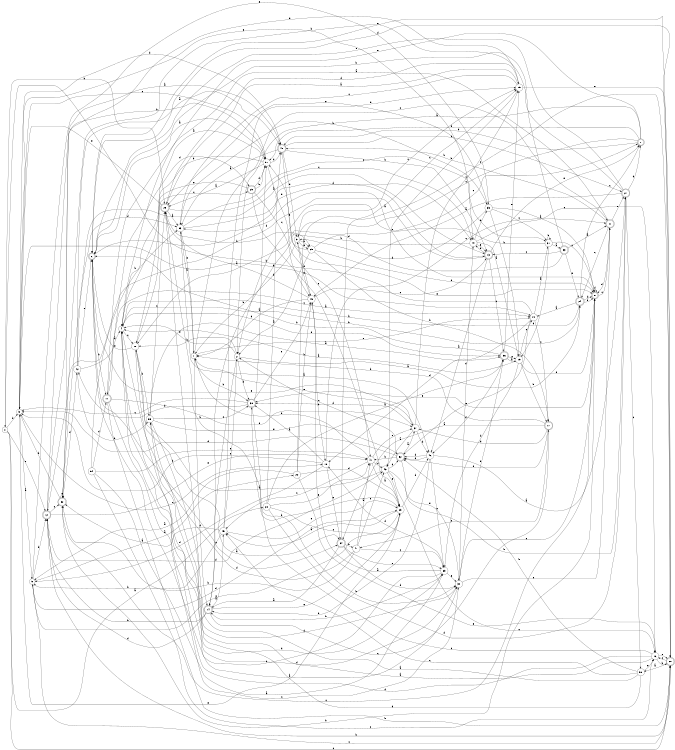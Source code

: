 digraph n45_1 {
__start0 [label="" shape="none"];

rankdir=LR;
size="8,5";

s0 [style="filled", color="black", fillcolor="white" shape="circle", label="0"];
s1 [style="filled", color="black", fillcolor="white" shape="circle", label="1"];
s2 [style="filled", color="black", fillcolor="white" shape="circle", label="2"];
s3 [style="filled", color="black", fillcolor="white" shape="circle", label="3"];
s4 [style="filled", color="black", fillcolor="white" shape="circle", label="4"];
s5 [style="filled", color="black", fillcolor="white" shape="circle", label="5"];
s6 [style="rounded,filled", color="black", fillcolor="white" shape="doublecircle", label="6"];
s7 [style="rounded,filled", color="black", fillcolor="white" shape="doublecircle", label="7"];
s8 [style="rounded,filled", color="black", fillcolor="white" shape="doublecircle", label="8"];
s9 [style="filled", color="black", fillcolor="white" shape="circle", label="9"];
s10 [style="filled", color="black", fillcolor="white" shape="circle", label="10"];
s11 [style="rounded,filled", color="black", fillcolor="white" shape="doublecircle", label="11"];
s12 [style="rounded,filled", color="black", fillcolor="white" shape="doublecircle", label="12"];
s13 [style="rounded,filled", color="black", fillcolor="white" shape="doublecircle", label="13"];
s14 [style="rounded,filled", color="black", fillcolor="white" shape="doublecircle", label="14"];
s15 [style="filled", color="black", fillcolor="white" shape="circle", label="15"];
s16 [style="filled", color="black", fillcolor="white" shape="circle", label="16"];
s17 [style="rounded,filled", color="black", fillcolor="white" shape="doublecircle", label="17"];
s18 [style="filled", color="black", fillcolor="white" shape="circle", label="18"];
s19 [style="filled", color="black", fillcolor="white" shape="circle", label="19"];
s20 [style="rounded,filled", color="black", fillcolor="white" shape="doublecircle", label="20"];
s21 [style="rounded,filled", color="black", fillcolor="white" shape="doublecircle", label="21"];
s22 [style="filled", color="black", fillcolor="white" shape="circle", label="22"];
s23 [style="filled", color="black", fillcolor="white" shape="circle", label="23"];
s24 [style="rounded,filled", color="black", fillcolor="white" shape="doublecircle", label="24"];
s25 [style="filled", color="black", fillcolor="white" shape="circle", label="25"];
s26 [style="rounded,filled", color="black", fillcolor="white" shape="doublecircle", label="26"];
s27 [style="rounded,filled", color="black", fillcolor="white" shape="doublecircle", label="27"];
s28 [style="filled", color="black", fillcolor="white" shape="circle", label="28"];
s29 [style="rounded,filled", color="black", fillcolor="white" shape="doublecircle", label="29"];
s30 [style="filled", color="black", fillcolor="white" shape="circle", label="30"];
s31 [style="filled", color="black", fillcolor="white" shape="circle", label="31"];
s32 [style="rounded,filled", color="black", fillcolor="white" shape="doublecircle", label="32"];
s33 [style="rounded,filled", color="black", fillcolor="white" shape="doublecircle", label="33"];
s34 [style="rounded,filled", color="black", fillcolor="white" shape="doublecircle", label="34"];
s35 [style="filled", color="black", fillcolor="white" shape="circle", label="35"];
s36 [style="rounded,filled", color="black", fillcolor="white" shape="doublecircle", label="36"];
s37 [style="filled", color="black", fillcolor="white" shape="circle", label="37"];
s38 [style="rounded,filled", color="black", fillcolor="white" shape="doublecircle", label="38"];
s39 [style="filled", color="black", fillcolor="white" shape="circle", label="39"];
s40 [style="filled", color="black", fillcolor="white" shape="circle", label="40"];
s41 [style="filled", color="black", fillcolor="white" shape="circle", label="41"];
s42 [style="filled", color="black", fillcolor="white" shape="circle", label="42"];
s43 [style="filled", color="black", fillcolor="white" shape="circle", label="43"];
s44 [style="filled", color="black", fillcolor="white" shape="circle", label="44"];
s45 [style="filled", color="black", fillcolor="white" shape="circle", label="45"];
s46 [style="filled", color="black", fillcolor="white" shape="circle", label="46"];
s47 [style="filled", color="black", fillcolor="white" shape="circle", label="47"];
s48 [style="rounded,filled", color="black", fillcolor="white" shape="doublecircle", label="48"];
s49 [style="filled", color="black", fillcolor="white" shape="circle", label="49"];
s50 [style="filled", color="black", fillcolor="white" shape="circle", label="50"];
s51 [style="filled", color="black", fillcolor="white" shape="circle", label="51"];
s52 [style="rounded,filled", color="black", fillcolor="white" shape="doublecircle", label="52"];
s53 [style="filled", color="black", fillcolor="white" shape="circle", label="53"];
s54 [style="filled", color="black", fillcolor="white" shape="circle", label="54"];
s55 [style="filled", color="black", fillcolor="white" shape="circle", label="55"];
s0 -> s28 [label="a"];
s0 -> s26 [label="b"];
s0 -> s20 [label="c"];
s0 -> s5 [label="d"];
s0 -> s12 [label="e"];
s1 -> s53 [label="a"];
s1 -> s38 [label="b"];
s1 -> s21 [label="c"];
s1 -> s14 [label="d"];
s1 -> s44 [label="e"];
s2 -> s24 [label="a"];
s2 -> s10 [label="b"];
s2 -> s14 [label="c"];
s2 -> s38 [label="d"];
s2 -> s4 [label="e"];
s3 -> s25 [label="a"];
s3 -> s1 [label="b"];
s3 -> s15 [label="c"];
s3 -> s49 [label="d"];
s3 -> s25 [label="e"];
s4 -> s51 [label="a"];
s4 -> s24 [label="b"];
s4 -> s10 [label="c"];
s4 -> s39 [label="d"];
s4 -> s36 [label="e"];
s5 -> s9 [label="a"];
s5 -> s44 [label="b"];
s5 -> s18 [label="c"];
s5 -> s48 [label="d"];
s5 -> s40 [label="e"];
s6 -> s51 [label="a"];
s6 -> s11 [label="b"];
s6 -> s34 [label="c"];
s6 -> s40 [label="d"];
s6 -> s37 [label="e"];
s7 -> s2 [label="a"];
s7 -> s48 [label="b"];
s7 -> s3 [label="c"];
s7 -> s51 [label="d"];
s7 -> s4 [label="e"];
s8 -> s53 [label="a"];
s8 -> s32 [label="b"];
s8 -> s21 [label="c"];
s8 -> s8 [label="d"];
s8 -> s38 [label="e"];
s9 -> s22 [label="a"];
s9 -> s12 [label="b"];
s9 -> s20 [label="c"];
s9 -> s23 [label="d"];
s9 -> s35 [label="e"];
s10 -> s34 [label="a"];
s10 -> s55 [label="b"];
s10 -> s29 [label="c"];
s10 -> s30 [label="d"];
s10 -> s6 [label="e"];
s11 -> s4 [label="a"];
s11 -> s20 [label="b"];
s11 -> s30 [label="c"];
s11 -> s29 [label="d"];
s11 -> s37 [label="e"];
s12 -> s48 [label="a"];
s12 -> s51 [label="b"];
s12 -> s32 [label="c"];
s12 -> s43 [label="d"];
s12 -> s47 [label="e"];
s13 -> s46 [label="a"];
s13 -> s40 [label="b"];
s13 -> s36 [label="c"];
s13 -> s12 [label="d"];
s13 -> s7 [label="e"];
s14 -> s45 [label="a"];
s14 -> s12 [label="b"];
s14 -> s17 [label="c"];
s14 -> s12 [label="d"];
s14 -> s23 [label="e"];
s15 -> s26 [label="a"];
s15 -> s43 [label="b"];
s15 -> s53 [label="c"];
s15 -> s32 [label="d"];
s15 -> s20 [label="e"];
s16 -> s55 [label="a"];
s16 -> s20 [label="b"];
s16 -> s38 [label="c"];
s16 -> s4 [label="d"];
s16 -> s20 [label="e"];
s17 -> s34 [label="a"];
s17 -> s1 [label="b"];
s17 -> s41 [label="c"];
s17 -> s37 [label="d"];
s17 -> s52 [label="e"];
s18 -> s38 [label="a"];
s18 -> s5 [label="b"];
s18 -> s21 [label="c"];
s18 -> s9 [label="d"];
s18 -> s34 [label="e"];
s19 -> s4 [label="a"];
s19 -> s17 [label="b"];
s19 -> s44 [label="c"];
s19 -> s39 [label="d"];
s19 -> s8 [label="e"];
s20 -> s50 [label="a"];
s20 -> s12 [label="b"];
s20 -> s16 [label="c"];
s20 -> s6 [label="d"];
s20 -> s6 [label="e"];
s21 -> s11 [label="a"];
s21 -> s48 [label="b"];
s21 -> s24 [label="c"];
s21 -> s8 [label="d"];
s21 -> s27 [label="e"];
s22 -> s9 [label="a"];
s22 -> s49 [label="b"];
s22 -> s20 [label="c"];
s22 -> s23 [label="d"];
s22 -> s16 [label="e"];
s23 -> s45 [label="a"];
s23 -> s26 [label="b"];
s23 -> s9 [label="c"];
s23 -> s46 [label="d"];
s23 -> s5 [label="e"];
s24 -> s44 [label="a"];
s24 -> s4 [label="b"];
s24 -> s7 [label="c"];
s24 -> s8 [label="d"];
s24 -> s8 [label="e"];
s25 -> s2 [label="a"];
s25 -> s17 [label="b"];
s25 -> s7 [label="c"];
s25 -> s8 [label="d"];
s25 -> s51 [label="e"];
s26 -> s53 [label="a"];
s26 -> s25 [label="b"];
s26 -> s40 [label="c"];
s26 -> s15 [label="d"];
s26 -> s5 [label="e"];
s27 -> s49 [label="a"];
s27 -> s6 [label="b"];
s27 -> s50 [label="c"];
s27 -> s7 [label="d"];
s27 -> s6 [label="e"];
s28 -> s36 [label="a"];
s28 -> s48 [label="b"];
s28 -> s23 [label="c"];
s28 -> s27 [label="d"];
s28 -> s47 [label="e"];
s29 -> s23 [label="a"];
s29 -> s51 [label="b"];
s29 -> s49 [label="c"];
s29 -> s51 [label="d"];
s29 -> s10 [label="e"];
s30 -> s4 [label="a"];
s30 -> s36 [label="b"];
s30 -> s8 [label="c"];
s30 -> s40 [label="d"];
s30 -> s21 [label="e"];
s31 -> s33 [label="a"];
s31 -> s31 [label="b"];
s31 -> s8 [label="c"];
s31 -> s19 [label="d"];
s31 -> s2 [label="e"];
s32 -> s13 [label="a"];
s32 -> s5 [label="b"];
s32 -> s8 [label="c"];
s32 -> s42 [label="d"];
s32 -> s32 [label="e"];
s33 -> s21 [label="a"];
s33 -> s32 [label="b"];
s33 -> s13 [label="c"];
s33 -> s10 [label="d"];
s33 -> s24 [label="e"];
s34 -> s14 [label="a"];
s34 -> s41 [label="b"];
s34 -> s15 [label="c"];
s34 -> s30 [label="d"];
s34 -> s39 [label="e"];
s35 -> s8 [label="a"];
s35 -> s19 [label="b"];
s35 -> s31 [label="c"];
s35 -> s3 [label="d"];
s35 -> s26 [label="e"];
s36 -> s19 [label="a"];
s36 -> s6 [label="b"];
s36 -> s19 [label="c"];
s36 -> s46 [label="d"];
s36 -> s15 [label="e"];
s37 -> s43 [label="a"];
s37 -> s46 [label="b"];
s37 -> s15 [label="c"];
s37 -> s38 [label="d"];
s37 -> s1 [label="e"];
s38 -> s51 [label="a"];
s38 -> s30 [label="b"];
s38 -> s5 [label="c"];
s38 -> s42 [label="d"];
s38 -> s49 [label="e"];
s39 -> s49 [label="a"];
s39 -> s14 [label="b"];
s39 -> s6 [label="c"];
s39 -> s18 [label="d"];
s39 -> s30 [label="e"];
s40 -> s19 [label="a"];
s40 -> s14 [label="b"];
s40 -> s16 [label="c"];
s40 -> s35 [label="d"];
s40 -> s13 [label="e"];
s41 -> s47 [label="a"];
s41 -> s32 [label="b"];
s41 -> s39 [label="c"];
s41 -> s4 [label="d"];
s41 -> s43 [label="e"];
s42 -> s48 [label="a"];
s42 -> s55 [label="b"];
s42 -> s44 [label="c"];
s42 -> s53 [label="d"];
s42 -> s6 [label="e"];
s43 -> s10 [label="a"];
s43 -> s27 [label="b"];
s43 -> s16 [label="c"];
s43 -> s52 [label="d"];
s43 -> s23 [label="e"];
s44 -> s31 [label="a"];
s44 -> s0 [label="b"];
s44 -> s17 [label="c"];
s44 -> s18 [label="d"];
s44 -> s52 [label="e"];
s45 -> s32 [label="a"];
s45 -> s9 [label="b"];
s45 -> s2 [label="c"];
s45 -> s15 [label="d"];
s45 -> s23 [label="e"];
s46 -> s27 [label="a"];
s46 -> s14 [label="b"];
s46 -> s39 [label="c"];
s46 -> s52 [label="d"];
s46 -> s52 [label="e"];
s47 -> s23 [label="a"];
s47 -> s1 [label="b"];
s47 -> s45 [label="c"];
s47 -> s43 [label="d"];
s47 -> s37 [label="e"];
s48 -> s53 [label="a"];
s48 -> s13 [label="b"];
s48 -> s27 [label="c"];
s48 -> s3 [label="d"];
s48 -> s8 [label="e"];
s49 -> s26 [label="a"];
s49 -> s18 [label="b"];
s49 -> s13 [label="c"];
s49 -> s1 [label="d"];
s49 -> s3 [label="e"];
s50 -> s26 [label="a"];
s50 -> s52 [label="b"];
s50 -> s45 [label="c"];
s50 -> s55 [label="d"];
s50 -> s16 [label="e"];
s51 -> s26 [label="a"];
s51 -> s4 [label="b"];
s51 -> s5 [label="c"];
s51 -> s48 [label="d"];
s51 -> s47 [label="e"];
s52 -> s37 [label="a"];
s52 -> s47 [label="b"];
s52 -> s2 [label="c"];
s52 -> s5 [label="d"];
s52 -> s30 [label="e"];
s53 -> s46 [label="a"];
s53 -> s35 [label="b"];
s53 -> s31 [label="c"];
s53 -> s13 [label="d"];
s53 -> s1 [label="e"];
s54 -> s39 [label="a"];
s54 -> s53 [label="b"];
s54 -> s16 [label="c"];
s54 -> s11 [label="d"];
s54 -> s47 [label="e"];
s55 -> s36 [label="a"];
s55 -> s38 [label="b"];
s55 -> s26 [label="c"];
s55 -> s30 [label="d"];
s55 -> s52 [label="e"];

}
